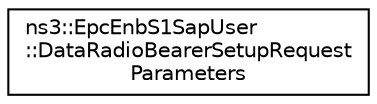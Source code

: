 digraph "Graphical Class Hierarchy"
{
 // LATEX_PDF_SIZE
  edge [fontname="Helvetica",fontsize="10",labelfontname="Helvetica",labelfontsize="10"];
  node [fontname="Helvetica",fontsize="10",shape=record];
  rankdir="LR";
  Node0 [label="ns3::EpcEnbS1SapUser\l::DataRadioBearerSetupRequest\lParameters",height=0.2,width=0.4,color="black", fillcolor="white", style="filled",URL="$structns3_1_1_epc_enb_s1_sap_user_1_1_data_radio_bearer_setup_request_parameters.html",tooltip="Parameters passed to DataRadioBearerSetupRequest ()"];
}
